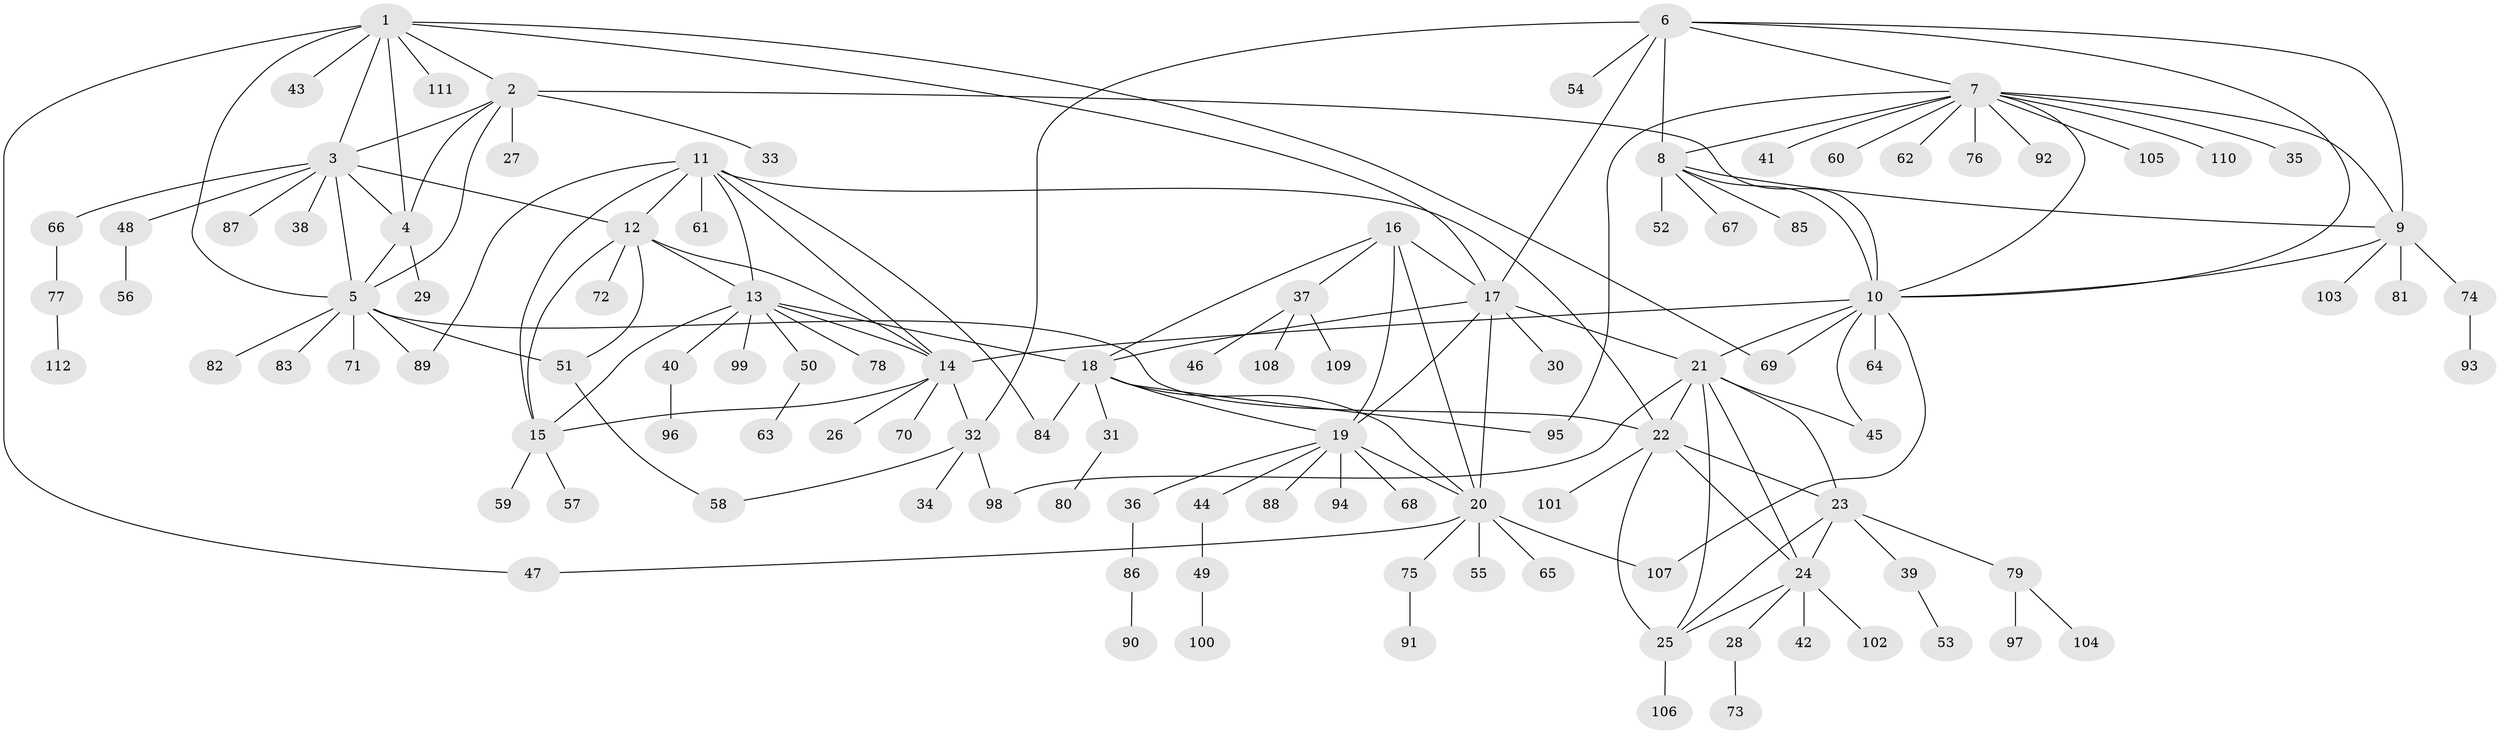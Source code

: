 // coarse degree distribution, {8: 0.024096385542168676, 10: 0.012048192771084338, 7: 0.060240963855421686, 6: 0.060240963855421686, 12: 0.024096385542168676, 9: 0.024096385542168676, 5: 0.03614457831325301, 3: 0.03614457831325301, 1: 0.5662650602409639, 2: 0.1566265060240964}
// Generated by graph-tools (version 1.1) at 2025/24/03/03/25 07:24:11]
// undirected, 112 vertices, 158 edges
graph export_dot {
graph [start="1"]
  node [color=gray90,style=filled];
  1;
  2;
  3;
  4;
  5;
  6;
  7;
  8;
  9;
  10;
  11;
  12;
  13;
  14;
  15;
  16;
  17;
  18;
  19;
  20;
  21;
  22;
  23;
  24;
  25;
  26;
  27;
  28;
  29;
  30;
  31;
  32;
  33;
  34;
  35;
  36;
  37;
  38;
  39;
  40;
  41;
  42;
  43;
  44;
  45;
  46;
  47;
  48;
  49;
  50;
  51;
  52;
  53;
  54;
  55;
  56;
  57;
  58;
  59;
  60;
  61;
  62;
  63;
  64;
  65;
  66;
  67;
  68;
  69;
  70;
  71;
  72;
  73;
  74;
  75;
  76;
  77;
  78;
  79;
  80;
  81;
  82;
  83;
  84;
  85;
  86;
  87;
  88;
  89;
  90;
  91;
  92;
  93;
  94;
  95;
  96;
  97;
  98;
  99;
  100;
  101;
  102;
  103;
  104;
  105;
  106;
  107;
  108;
  109;
  110;
  111;
  112;
  1 -- 2;
  1 -- 3;
  1 -- 4;
  1 -- 5;
  1 -- 17;
  1 -- 43;
  1 -- 47;
  1 -- 69;
  1 -- 111;
  2 -- 3;
  2 -- 4;
  2 -- 5;
  2 -- 10;
  2 -- 27;
  2 -- 33;
  3 -- 4;
  3 -- 5;
  3 -- 12;
  3 -- 38;
  3 -- 48;
  3 -- 66;
  3 -- 87;
  4 -- 5;
  4 -- 29;
  5 -- 22;
  5 -- 51;
  5 -- 71;
  5 -- 82;
  5 -- 83;
  5 -- 89;
  6 -- 7;
  6 -- 8;
  6 -- 9;
  6 -- 10;
  6 -- 17;
  6 -- 32;
  6 -- 54;
  7 -- 8;
  7 -- 9;
  7 -- 10;
  7 -- 35;
  7 -- 41;
  7 -- 60;
  7 -- 62;
  7 -- 76;
  7 -- 92;
  7 -- 95;
  7 -- 105;
  7 -- 110;
  8 -- 9;
  8 -- 10;
  8 -- 52;
  8 -- 67;
  8 -- 85;
  9 -- 10;
  9 -- 74;
  9 -- 81;
  9 -- 103;
  10 -- 14;
  10 -- 21;
  10 -- 45;
  10 -- 64;
  10 -- 69;
  10 -- 107;
  11 -- 12;
  11 -- 13;
  11 -- 14;
  11 -- 15;
  11 -- 22;
  11 -- 61;
  11 -- 84;
  11 -- 89;
  12 -- 13;
  12 -- 14;
  12 -- 15;
  12 -- 51;
  12 -- 72;
  13 -- 14;
  13 -- 15;
  13 -- 18;
  13 -- 40;
  13 -- 50;
  13 -- 78;
  13 -- 99;
  14 -- 15;
  14 -- 26;
  14 -- 32;
  14 -- 70;
  15 -- 57;
  15 -- 59;
  16 -- 17;
  16 -- 18;
  16 -- 19;
  16 -- 20;
  16 -- 37;
  17 -- 18;
  17 -- 19;
  17 -- 20;
  17 -- 21;
  17 -- 30;
  18 -- 19;
  18 -- 20;
  18 -- 31;
  18 -- 84;
  18 -- 95;
  19 -- 20;
  19 -- 36;
  19 -- 44;
  19 -- 68;
  19 -- 88;
  19 -- 94;
  20 -- 47;
  20 -- 55;
  20 -- 65;
  20 -- 75;
  20 -- 107;
  21 -- 22;
  21 -- 23;
  21 -- 24;
  21 -- 25;
  21 -- 45;
  21 -- 98;
  22 -- 23;
  22 -- 24;
  22 -- 25;
  22 -- 101;
  23 -- 24;
  23 -- 25;
  23 -- 39;
  23 -- 79;
  24 -- 25;
  24 -- 28;
  24 -- 42;
  24 -- 102;
  25 -- 106;
  28 -- 73;
  31 -- 80;
  32 -- 34;
  32 -- 58;
  32 -- 98;
  36 -- 86;
  37 -- 46;
  37 -- 108;
  37 -- 109;
  39 -- 53;
  40 -- 96;
  44 -- 49;
  48 -- 56;
  49 -- 100;
  50 -- 63;
  51 -- 58;
  66 -- 77;
  74 -- 93;
  75 -- 91;
  77 -- 112;
  79 -- 97;
  79 -- 104;
  86 -- 90;
}

